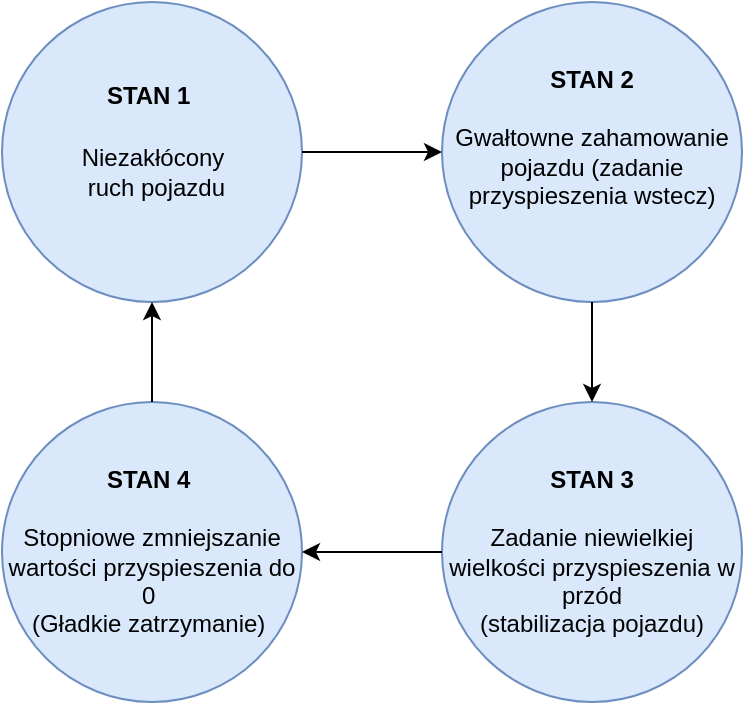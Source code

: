 <mxfile version="22.1.15" type="github">
  <diagram name="Page-1" id="58cdce13-f638-feb5-8d6f-7d28b1aa9fa0">
    <mxGraphModel dx="1434" dy="768" grid="1" gridSize="10" guides="1" tooltips="1" connect="1" arrows="1" fold="1" page="1" pageScale="1" pageWidth="1100" pageHeight="850" background="none" math="0" shadow="0">
      <root>
        <mxCell id="0" />
        <mxCell id="1" parent="0" />
        <mxCell id="XP6XAEMSOJKSHxYJgJJX-1" value="&lt;b&gt;STAN 1&amp;nbsp;&lt;br&gt;&lt;/b&gt;&lt;br&gt;&lt;br&gt;&lt;br&gt;&lt;br&gt;" style="ellipse;whiteSpace=wrap;html=1;aspect=fixed;fillColor=#dae8fc;strokeColor=#6c8ebf;" vertex="1" parent="1">
          <mxGeometry x="190" y="220" width="150" height="150" as="geometry" />
        </mxCell>
        <mxCell id="XP6XAEMSOJKSHxYJgJJX-2" value="&lt;b&gt;STAN 2&lt;/b&gt;&lt;br&gt;&lt;br&gt;Gwałtowne zahamowanie pojazdu (zadanie przyspieszenia wstecz)&lt;br&gt;&lt;b&gt;&amp;nbsp;&lt;/b&gt;" style="ellipse;whiteSpace=wrap;html=1;aspect=fixed;fillColor=#dae8fc;strokeColor=#6c8ebf;" vertex="1" parent="1">
          <mxGeometry x="410" y="220" width="150" height="150" as="geometry" />
        </mxCell>
        <mxCell id="XP6XAEMSOJKSHxYJgJJX-3" value="&lt;b&gt;STAN 3&lt;/b&gt;&lt;br&gt;&lt;br&gt;Zadanie niewielkiej wielkości przyspieszenia w przód &lt;br&gt;(stabilizacja pojazdu)" style="ellipse;whiteSpace=wrap;html=1;aspect=fixed;fillColor=#dae8fc;strokeColor=#6c8ebf;" vertex="1" parent="1">
          <mxGeometry x="410" y="420" width="150" height="150" as="geometry" />
        </mxCell>
        <mxCell id="XP6XAEMSOJKSHxYJgJJX-4" value="&lt;b&gt;STAN 4&amp;nbsp;&lt;/b&gt;&lt;br&gt;&lt;br&gt;Stopniowe zmniejszanie wartości przyspieszenia do 0&amp;nbsp;&lt;br&gt;(Gładkie zatrzymanie)&lt;b&gt;&amp;nbsp;&lt;/b&gt;" style="ellipse;whiteSpace=wrap;html=1;aspect=fixed;fillColor=#dae8fc;strokeColor=#6c8ebf;" vertex="1" parent="1">
          <mxGeometry x="190" y="420" width="150" height="150" as="geometry" />
        </mxCell>
        <mxCell id="XP6XAEMSOJKSHxYJgJJX-6" value="Niezakłócony&lt;br&gt;&amp;nbsp;ruch pojazdu" style="text;html=1;align=center;verticalAlign=middle;resizable=0;points=[];autosize=1;strokeColor=none;fillColor=none;" vertex="1" parent="1">
          <mxGeometry x="215" y="285" width="100" height="40" as="geometry" />
        </mxCell>
        <mxCell id="XP6XAEMSOJKSHxYJgJJX-12" value="" style="endArrow=classic;html=1;rounded=0;exitX=1;exitY=0.5;exitDx=0;exitDy=0;entryX=0;entryY=0.5;entryDx=0;entryDy=0;" edge="1" parent="1" source="XP6XAEMSOJKSHxYJgJJX-1" target="XP6XAEMSOJKSHxYJgJJX-2">
          <mxGeometry width="50" height="50" relative="1" as="geometry">
            <mxPoint x="520" y="470" as="sourcePoint" />
            <mxPoint x="570" y="420" as="targetPoint" />
          </mxGeometry>
        </mxCell>
        <mxCell id="XP6XAEMSOJKSHxYJgJJX-13" value="" style="endArrow=classic;html=1;rounded=0;exitX=0.5;exitY=1;exitDx=0;exitDy=0;entryX=0.5;entryY=0;entryDx=0;entryDy=0;" edge="1" parent="1" source="XP6XAEMSOJKSHxYJgJJX-2" target="XP6XAEMSOJKSHxYJgJJX-3">
          <mxGeometry width="50" height="50" relative="1" as="geometry">
            <mxPoint x="520" y="470" as="sourcePoint" />
            <mxPoint x="570" y="420" as="targetPoint" />
          </mxGeometry>
        </mxCell>
        <mxCell id="XP6XAEMSOJKSHxYJgJJX-14" value="" style="endArrow=classic;html=1;rounded=0;exitX=0;exitY=0.5;exitDx=0;exitDy=0;entryX=1;entryY=0.5;entryDx=0;entryDy=0;" edge="1" parent="1" source="XP6XAEMSOJKSHxYJgJJX-3" target="XP6XAEMSOJKSHxYJgJJX-4">
          <mxGeometry width="50" height="50" relative="1" as="geometry">
            <mxPoint x="520" y="470" as="sourcePoint" />
            <mxPoint x="570" y="420" as="targetPoint" />
          </mxGeometry>
        </mxCell>
        <mxCell id="XP6XAEMSOJKSHxYJgJJX-15" value="" style="endArrow=classic;html=1;rounded=0;exitX=0.5;exitY=0;exitDx=0;exitDy=0;entryX=0.5;entryY=1;entryDx=0;entryDy=0;" edge="1" parent="1" source="XP6XAEMSOJKSHxYJgJJX-4" target="XP6XAEMSOJKSHxYJgJJX-1">
          <mxGeometry width="50" height="50" relative="1" as="geometry">
            <mxPoint x="520" y="470" as="sourcePoint" />
            <mxPoint x="570" y="420" as="targetPoint" />
          </mxGeometry>
        </mxCell>
      </root>
    </mxGraphModel>
  </diagram>
</mxfile>
